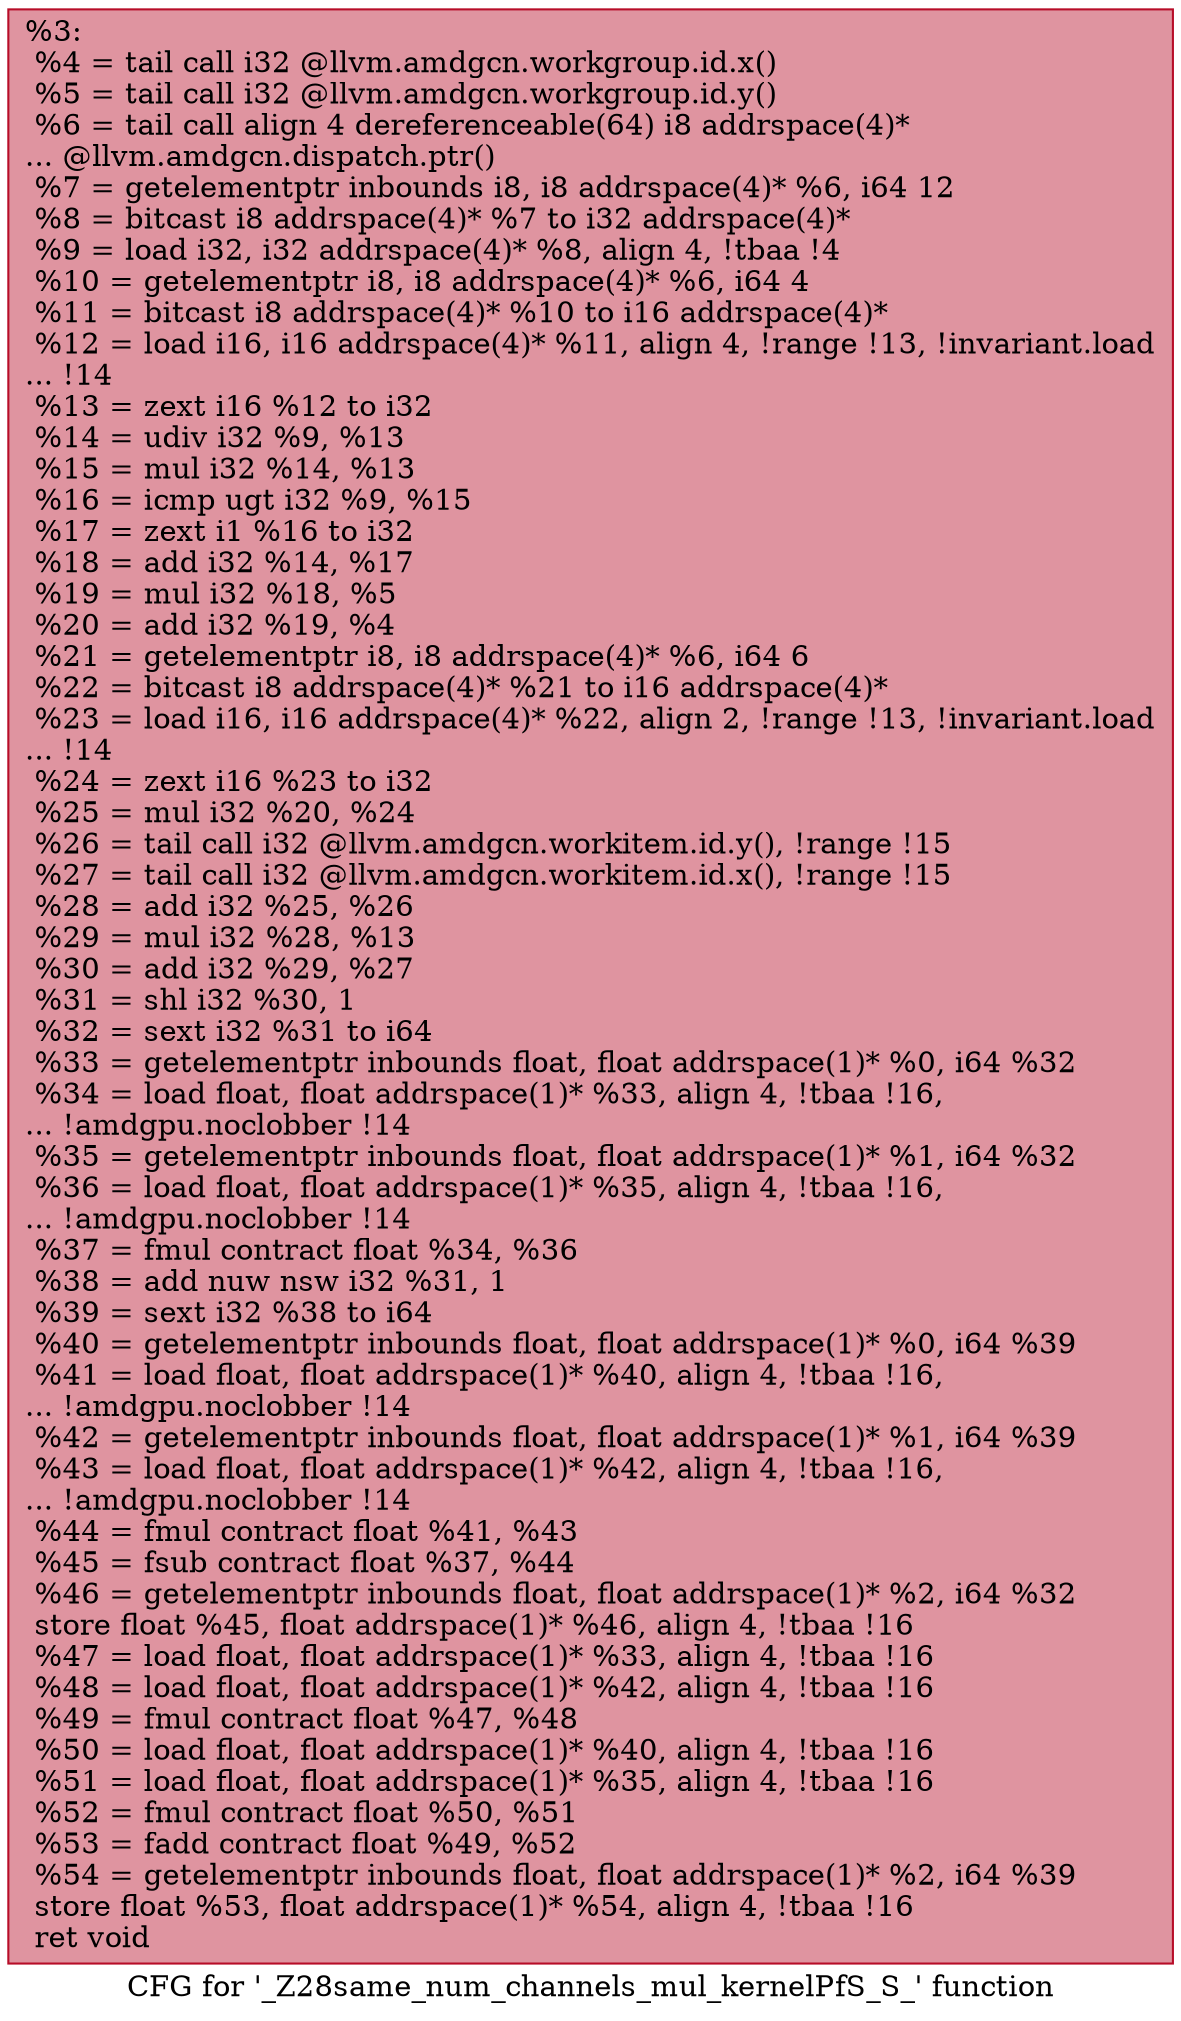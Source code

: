 digraph "CFG for '_Z28same_num_channels_mul_kernelPfS_S_' function" {
	label="CFG for '_Z28same_num_channels_mul_kernelPfS_S_' function";

	Node0x50d79b0 [shape=record,color="#b70d28ff", style=filled, fillcolor="#b70d2870",label="{%3:\l  %4 = tail call i32 @llvm.amdgcn.workgroup.id.x()\l  %5 = tail call i32 @llvm.amdgcn.workgroup.id.y()\l  %6 = tail call align 4 dereferenceable(64) i8 addrspace(4)*\l... @llvm.amdgcn.dispatch.ptr()\l  %7 = getelementptr inbounds i8, i8 addrspace(4)* %6, i64 12\l  %8 = bitcast i8 addrspace(4)* %7 to i32 addrspace(4)*\l  %9 = load i32, i32 addrspace(4)* %8, align 4, !tbaa !4\l  %10 = getelementptr i8, i8 addrspace(4)* %6, i64 4\l  %11 = bitcast i8 addrspace(4)* %10 to i16 addrspace(4)*\l  %12 = load i16, i16 addrspace(4)* %11, align 4, !range !13, !invariant.load\l... !14\l  %13 = zext i16 %12 to i32\l  %14 = udiv i32 %9, %13\l  %15 = mul i32 %14, %13\l  %16 = icmp ugt i32 %9, %15\l  %17 = zext i1 %16 to i32\l  %18 = add i32 %14, %17\l  %19 = mul i32 %18, %5\l  %20 = add i32 %19, %4\l  %21 = getelementptr i8, i8 addrspace(4)* %6, i64 6\l  %22 = bitcast i8 addrspace(4)* %21 to i16 addrspace(4)*\l  %23 = load i16, i16 addrspace(4)* %22, align 2, !range !13, !invariant.load\l... !14\l  %24 = zext i16 %23 to i32\l  %25 = mul i32 %20, %24\l  %26 = tail call i32 @llvm.amdgcn.workitem.id.y(), !range !15\l  %27 = tail call i32 @llvm.amdgcn.workitem.id.x(), !range !15\l  %28 = add i32 %25, %26\l  %29 = mul i32 %28, %13\l  %30 = add i32 %29, %27\l  %31 = shl i32 %30, 1\l  %32 = sext i32 %31 to i64\l  %33 = getelementptr inbounds float, float addrspace(1)* %0, i64 %32\l  %34 = load float, float addrspace(1)* %33, align 4, !tbaa !16,\l... !amdgpu.noclobber !14\l  %35 = getelementptr inbounds float, float addrspace(1)* %1, i64 %32\l  %36 = load float, float addrspace(1)* %35, align 4, !tbaa !16,\l... !amdgpu.noclobber !14\l  %37 = fmul contract float %34, %36\l  %38 = add nuw nsw i32 %31, 1\l  %39 = sext i32 %38 to i64\l  %40 = getelementptr inbounds float, float addrspace(1)* %0, i64 %39\l  %41 = load float, float addrspace(1)* %40, align 4, !tbaa !16,\l... !amdgpu.noclobber !14\l  %42 = getelementptr inbounds float, float addrspace(1)* %1, i64 %39\l  %43 = load float, float addrspace(1)* %42, align 4, !tbaa !16,\l... !amdgpu.noclobber !14\l  %44 = fmul contract float %41, %43\l  %45 = fsub contract float %37, %44\l  %46 = getelementptr inbounds float, float addrspace(1)* %2, i64 %32\l  store float %45, float addrspace(1)* %46, align 4, !tbaa !16\l  %47 = load float, float addrspace(1)* %33, align 4, !tbaa !16\l  %48 = load float, float addrspace(1)* %42, align 4, !tbaa !16\l  %49 = fmul contract float %47, %48\l  %50 = load float, float addrspace(1)* %40, align 4, !tbaa !16\l  %51 = load float, float addrspace(1)* %35, align 4, !tbaa !16\l  %52 = fmul contract float %50, %51\l  %53 = fadd contract float %49, %52\l  %54 = getelementptr inbounds float, float addrspace(1)* %2, i64 %39\l  store float %53, float addrspace(1)* %54, align 4, !tbaa !16\l  ret void\l}"];
}
